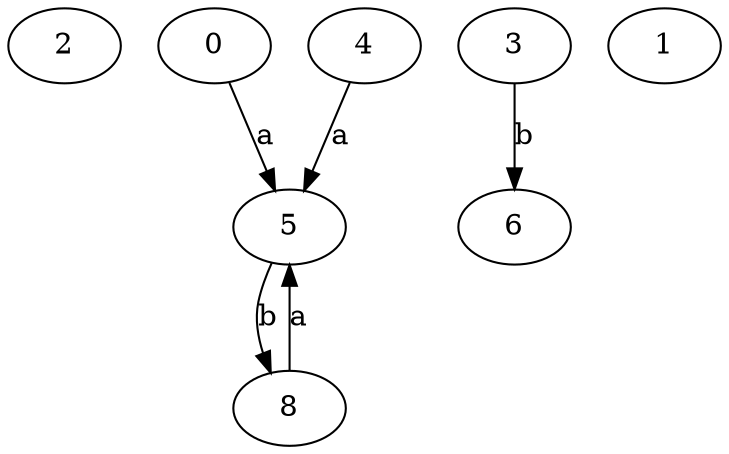 strict digraph  {
2;
0;
3;
1;
4;
5;
6;
8;
0 -> 5  [label=a];
3 -> 6  [label=b];
4 -> 5  [label=a];
5 -> 8  [label=b];
8 -> 5  [label=a];
}
